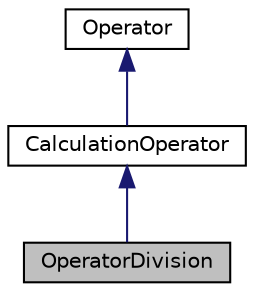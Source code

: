 digraph "OperatorDivision"
{
  edge [fontname="Helvetica",fontsize="10",labelfontname="Helvetica",labelfontsize="10"];
  node [fontname="Helvetica",fontsize="10",shape=record];
  Node1 [label="OperatorDivision",height=0.2,width=0.4,color="black", fillcolor="grey75", style="filled", fontcolor="black"];
  Node2 -> Node1 [dir="back",color="midnightblue",fontsize="10",style="solid",fontname="Helvetica"];
  Node2 [label="CalculationOperator",height=0.2,width=0.4,color="black", fillcolor="white", style="filled",URL="$class_calculation_operator.html"];
  Node3 -> Node2 [dir="back",color="midnightblue",fontsize="10",style="solid",fontname="Helvetica"];
  Node3 [label="Operator",height=0.2,width=0.4,color="black", fillcolor="white", style="filled",URL="$class_operator.html",tooltip="Abstract super class for all specific operators. "];
}
